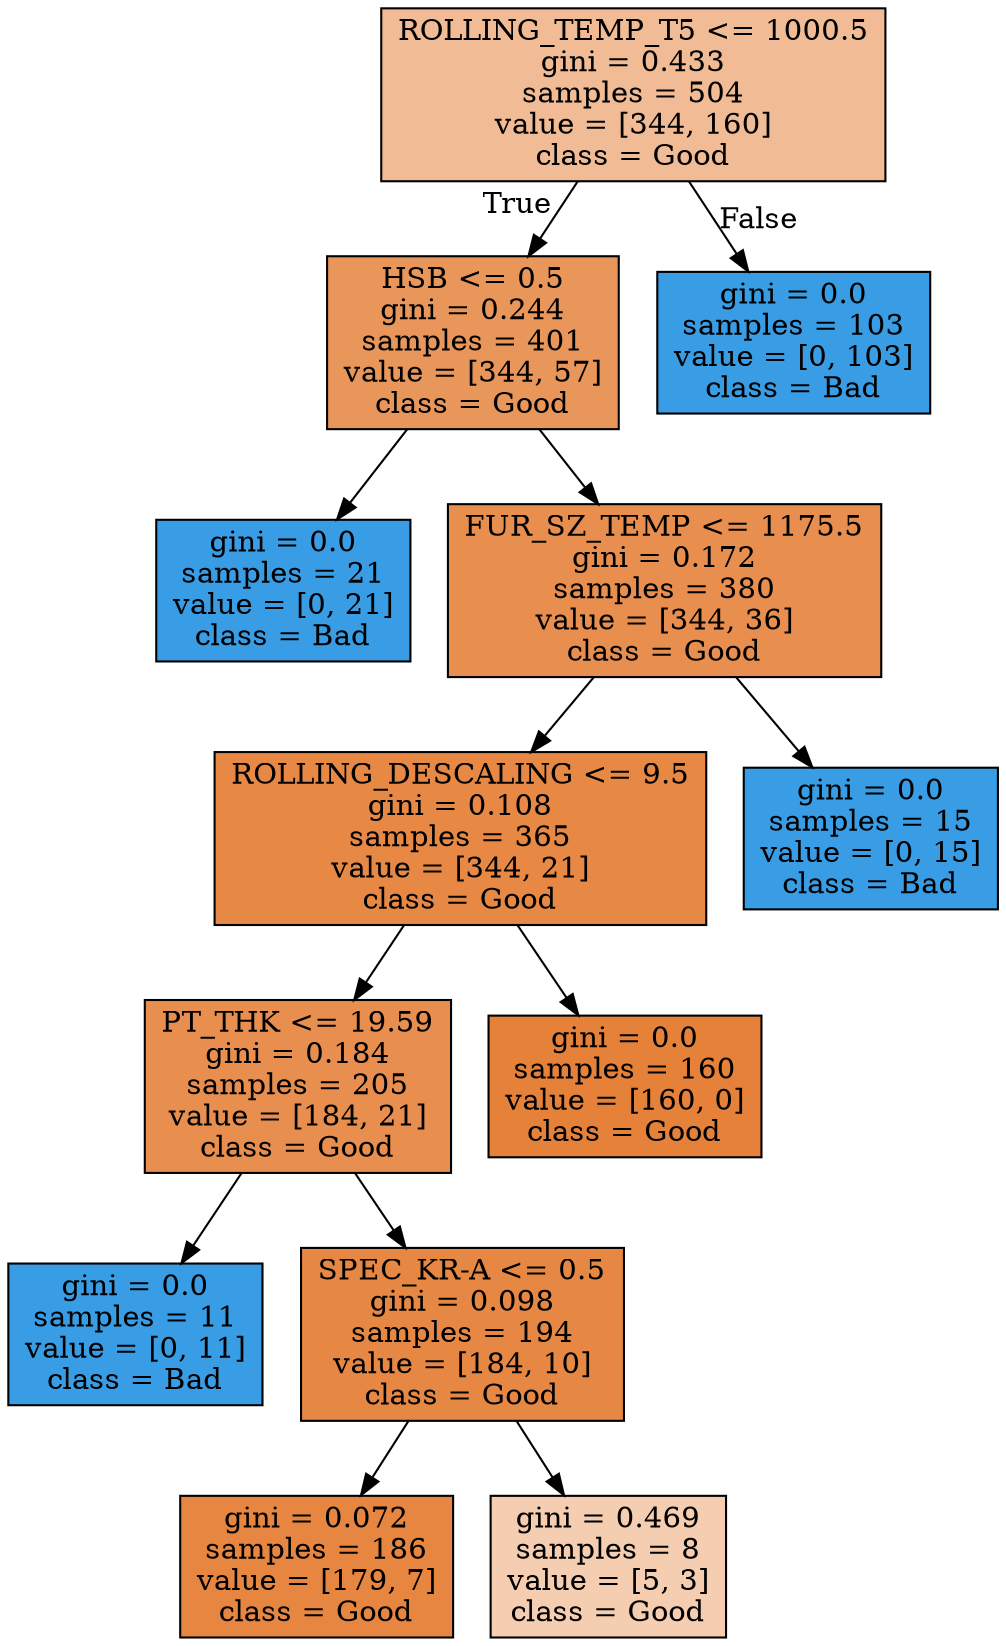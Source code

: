 digraph Tree {
node [shape=box, style="filled", color="black"] ;
0 [label="ROLLING_TEMP_T5 <= 1000.5\ngini = 0.433\nsamples = 504\nvalue = [344, 160]\nclass = Good", fillcolor="#f1bc95"] ;
1 [label="HSB <= 0.5\ngini = 0.244\nsamples = 401\nvalue = [344, 57]\nclass = Good", fillcolor="#e9965a"] ;
0 -> 1 [labeldistance=2.5, labelangle=45, headlabel="True"] ;
2 [label="gini = 0.0\nsamples = 21\nvalue = [0, 21]\nclass = Bad", fillcolor="#399de5"] ;
1 -> 2 ;
3 [label="FUR_SZ_TEMP <= 1175.5\ngini = 0.172\nsamples = 380\nvalue = [344, 36]\nclass = Good", fillcolor="#e88e4e"] ;
1 -> 3 ;
4 [label="ROLLING_DESCALING <= 9.5\ngini = 0.108\nsamples = 365\nvalue = [344, 21]\nclass = Good", fillcolor="#e78945"] ;
3 -> 4 ;
5 [label="PT_THK <= 19.59\ngini = 0.184\nsamples = 205\nvalue = [184, 21]\nclass = Good", fillcolor="#e88f50"] ;
4 -> 5 ;
6 [label="gini = 0.0\nsamples = 11\nvalue = [0, 11]\nclass = Bad", fillcolor="#399de5"] ;
5 -> 6 ;
7 [label="SPEC_KR-A <= 0.5\ngini = 0.098\nsamples = 194\nvalue = [184, 10]\nclass = Good", fillcolor="#e68844"] ;
5 -> 7 ;
8 [label="gini = 0.072\nsamples = 186\nvalue = [179, 7]\nclass = Good", fillcolor="#e68641"] ;
7 -> 8 ;
9 [label="gini = 0.469\nsamples = 8\nvalue = [5, 3]\nclass = Good", fillcolor="#f5cdb0"] ;
7 -> 9 ;
10 [label="gini = 0.0\nsamples = 160\nvalue = [160, 0]\nclass = Good", fillcolor="#e58139"] ;
4 -> 10 ;
11 [label="gini = 0.0\nsamples = 15\nvalue = [0, 15]\nclass = Bad", fillcolor="#399de5"] ;
3 -> 11 ;
12 [label="gini = 0.0\nsamples = 103\nvalue = [0, 103]\nclass = Bad", fillcolor="#399de5"] ;
0 -> 12 [labeldistance=2.5, labelangle=-45, headlabel="False"] ;
}